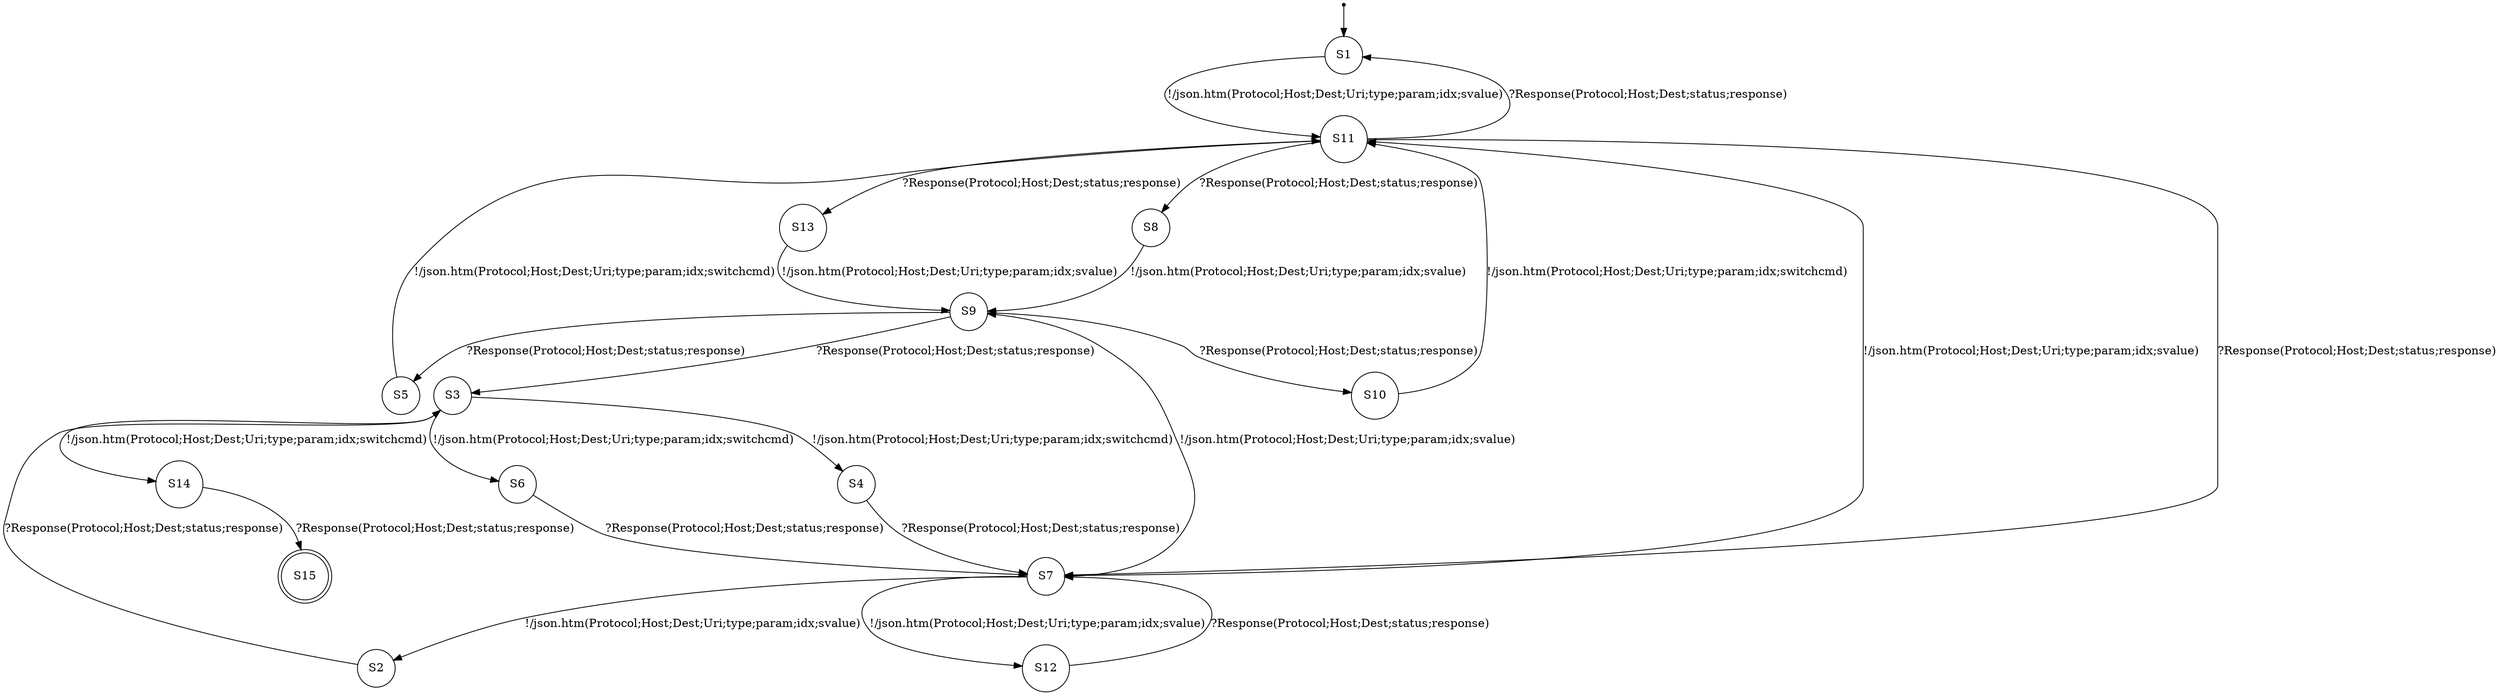 digraph LTS {
S00[shape=point]
S1[label=S1,shape=circle];
S2[label=S2,shape=circle];
S3[label=S3,shape=circle];
S4[label=S4,shape=circle];
S5[label=S5,shape=circle];
S6[label=S6,shape=circle];
S7[label=S7,shape=circle];
S8[label=S8,shape=circle];
S9[label=S9,shape=circle];
S10[label=S10,shape=circle];
S11[label=S11,shape=circle];
S12[label=S12,shape=circle];
S13[label=S13,shape=circle];
S14[label=S14,shape=circle];
S15[label=S15,shape=doublecircle];
S00 -> S1
S1 -> S11[label ="!/json.htm(Protocol;Host;Dest;Uri;type;param;idx;svalue)"];
S2 -> S3[label ="?Response(Protocol;Host;Dest;status;response)"];
S3 -> S4[label ="!/json.htm(Protocol;Host;Dest;Uri;type;param;idx;switchcmd)"];
S3 -> S6[label ="!/json.htm(Protocol;Host;Dest;Uri;type;param;idx;switchcmd)"];
S3 -> S14[label ="!/json.htm(Protocol;Host;Dest;Uri;type;param;idx;switchcmd)"];
S4 -> S7[label ="?Response(Protocol;Host;Dest;status;response)"];
S5 -> S11[label ="!/json.htm(Protocol;Host;Dest;Uri;type;param;idx;switchcmd)"];
S6 -> S7[label ="?Response(Protocol;Host;Dest;status;response)"];
S7 -> S2[label ="!/json.htm(Protocol;Host;Dest;Uri;type;param;idx;svalue)"];
S7 -> S9[label ="!/json.htm(Protocol;Host;Dest;Uri;type;param;idx;svalue)"];
S7 -> S11[label ="!/json.htm(Protocol;Host;Dest;Uri;type;param;idx;svalue)"];
S7 -> S12[label ="!/json.htm(Protocol;Host;Dest;Uri;type;param;idx;svalue)"];
S8 -> S9[label ="!/json.htm(Protocol;Host;Dest;Uri;type;param;idx;svalue)"];
S9 -> S3[label ="?Response(Protocol;Host;Dest;status;response)"];
S9 -> S5[label ="?Response(Protocol;Host;Dest;status;response)"];
S9 -> S10[label ="?Response(Protocol;Host;Dest;status;response)"];
S10 -> S11[label ="!/json.htm(Protocol;Host;Dest;Uri;type;param;idx;switchcmd)"];
S11 -> S1[label ="?Response(Protocol;Host;Dest;status;response)"];
S11 -> S7[label ="?Response(Protocol;Host;Dest;status;response)"];
S11 -> S8[label ="?Response(Protocol;Host;Dest;status;response)"];
S11 -> S13[label ="?Response(Protocol;Host;Dest;status;response)"];
S12 -> S7[label ="?Response(Protocol;Host;Dest;status;response)"];
S13 -> S9[label ="!/json.htm(Protocol;Host;Dest;Uri;type;param;idx;svalue)"];
S14 -> S15[label ="?Response(Protocol;Host;Dest;status;response)"];
}
